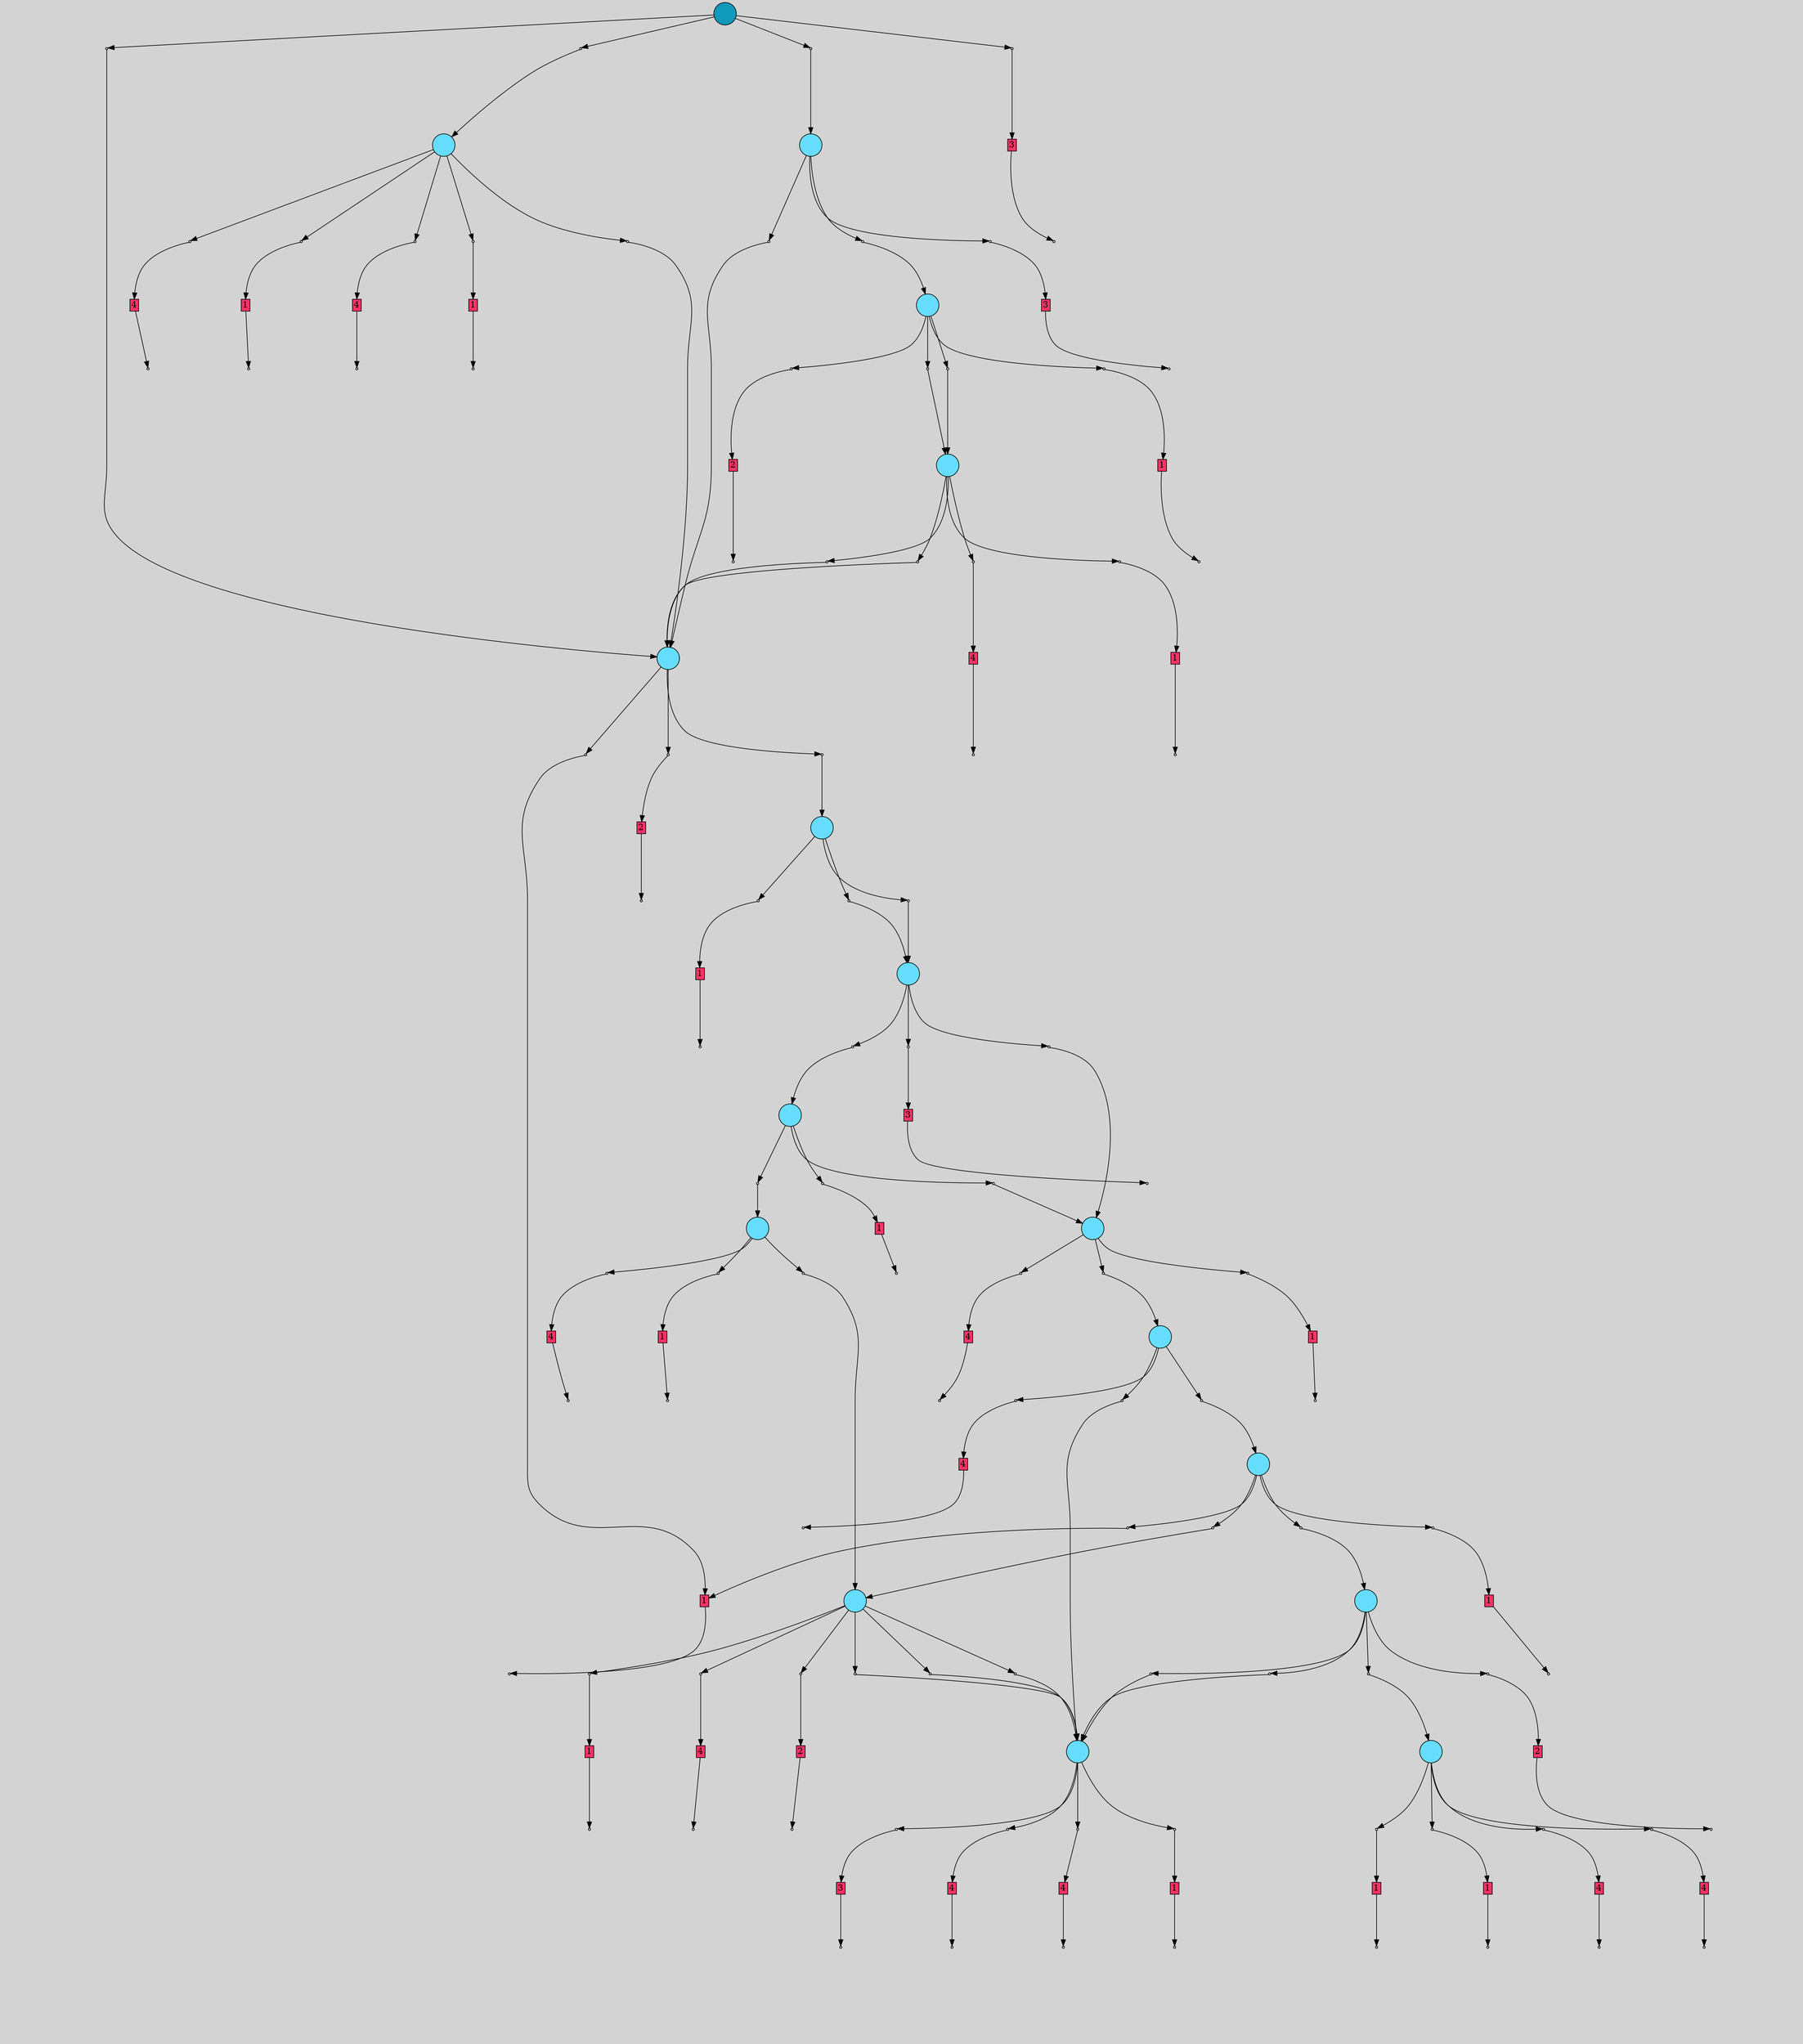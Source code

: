 // File exported with GEGELATI v1.4.0
// On the 2025-07-15 10:23:33
// With the File::TPGGraphDotExporter
digraph{
	graph[pad = "0.212, 0.055" bgcolor = lightgray]
	node[shape=circle style = filled label = ""]
		T768611 [fillcolor="#1199bb"]
		T196965 [fillcolor="#66ddff"]
		T740114 [fillcolor="#66ddff"]
		T766222 [fillcolor="#66ddff"]
		A724658 [fillcolor="#ff3366" shape=box margin=0.03 width=0 height=0 label="3"]
		T125019 [fillcolor="#66ddff"]
		A76381 [fillcolor="#ff3366" shape=box margin=0.03 width=0 height=0 label="1"]
		A197126 [fillcolor="#ff3366" shape=box margin=0.03 width=0 height=0 label="2"]
		A740307 [fillcolor="#ff3366" shape=box margin=0.03 width=0 height=0 label="4"]
		A739821 [fillcolor="#ff3366" shape=box margin=0.03 width=0 height=0 label="1"]
		A739198 [fillcolor="#ff3366" shape=box margin=0.03 width=0 height=0 label="4"]
		A739859 [fillcolor="#ff3366" shape=box margin=0.03 width=0 height=0 label="1"]
		A466249 [fillcolor="#ff3366" shape=box margin=0.03 width=0 height=0 label="3"]
		T754920 [fillcolor="#66ddff"]
		A74082 [fillcolor="#ff3366" shape=box margin=0.03 width=0 height=0 label="1"]
		T45020 [fillcolor="#66ddff"]
		T534635 [fillcolor="#66ddff"]
		A707835 [fillcolor="#ff3366" shape=box margin=0.03 width=0 height=0 label="2"]
		A440709 [fillcolor="#ff3366" shape=box margin=0.03 width=0 height=0 label="1"]
		A102802 [fillcolor="#ff3366" shape=box margin=0.03 width=0 height=0 label="3"]
		T83745 [fillcolor="#66ddff"]
		T88024 [fillcolor="#66ddff"]
		A534365 [fillcolor="#ff3366" shape=box margin=0.03 width=0 height=0 label="1"]
		A534794 [fillcolor="#ff3366" shape=box margin=0.03 width=0 height=0 label="4"]
		T74547 [fillcolor="#66ddff"]
		A82776 [fillcolor="#ff3366" shape=box margin=0.03 width=0 height=0 label="1"]
		A62707 [fillcolor="#ff3366" shape=box margin=0.03 width=0 height=0 label="4"]
		T72141 [fillcolor="#66ddff"]
		A85902 [fillcolor="#ff3366" shape=box margin=0.03 width=0 height=0 label="1"]
		T76618 [fillcolor="#66ddff"]
		T42414 [fillcolor="#66ddff"]
		A83218 [fillcolor="#ff3366" shape=box margin=0.03 width=0 height=0 label="4"]
		T61568 [fillcolor="#66ddff"]
		A72365 [fillcolor="#ff3366" shape=box margin=0.03 width=0 height=0 label="4"]
		A69600 [fillcolor="#ff3366" shape=box margin=0.03 width=0 height=0 label="1"]
		A76822 [fillcolor="#ff3366" shape=box margin=0.03 width=0 height=0 label="1"]
		T69321 [fillcolor="#66ddff"]
		A42144 [fillcolor="#ff3366" shape=box margin=0.03 width=0 height=0 label="3"]
		A42832 [fillcolor="#ff3366" shape=box margin=0.03 width=0 height=0 label="4"]
		A42833 [fillcolor="#ff3366" shape=box margin=0.03 width=0 height=0 label="4"]
		A42834 [fillcolor="#ff3366" shape=box margin=0.03 width=0 height=0 label="1"]
		A57697 [fillcolor="#ff3366" shape=box margin=0.03 width=0 height=0 label="2"]
		A58810 [fillcolor="#ff3366" shape=box margin=0.03 width=0 height=0 label="1"]
		A61787 [fillcolor="#ff3366" shape=box margin=0.03 width=0 height=0 label="4"]
		A69074 [fillcolor="#ff3366" shape=box margin=0.03 width=0 height=0 label="2"]
		T65416 [fillcolor="#66ddff"]
		A64815 [fillcolor="#ff3366" shape=box margin=0.03 width=0 height=0 label="1"]
		A63793 [fillcolor="#ff3366" shape=box margin=0.03 width=0 height=0 label="4"]
		A65683 [fillcolor="#ff3366" shape=box margin=0.03 width=0 height=0 label="4"]
		A65186 [fillcolor="#ff3366" shape=box margin=0.03 width=0 height=0 label="1"]
		P3320509 [fillcolor="#cccccc" shape=point label="0"] //
		I3320509 [shape=box style=invis label="0|0&1|10#1|10&#92;n16|9&0|0#0|1&#92;n9|1&1|5#0|0&#92;n9|8&0|14#0|9&#92;n11|0&0|8#0|9&#92;n"] //-0.752810|-0.466029|-0.439798|-0.913182|0.511762|-0.918035|0.592192|-0.584409|0.614394|0.552135|
		P3320509 -> I3320509[style=invis]
		T768611 -> P3320509 -> T196965
		P3320510 [fillcolor="#cccccc" shape=point label="0"] //
		I3320510 [shape=box style=invis label="8|8&1|16#1|2&#92;n9|1&1|12#1|8&#92;n12|9&0|8#0|1&#92;n8|10&1|13#0|0&#92;n6|12&0|10#0|12&#92;n10|7&0|12#1|16&#92;n6|9&0|9#0|8&#92;n10|3&1|0#1|10&#92;n3|1&0|3#0|7&#92;n3|8&0|14#1|11&#92;n11|0&0|8#0|9&#92;n"] //-0.489054|0.281313|0.545972|0.105853|-0.627599|-0.074264|0.066022|0.608861|-0.850657|0.141857|0.619322|0.201283|-0.894865|0.005181|0.296148|-0.194174|-0.181498|0.111957|0.606249|0.435768|0.614394|0.552135|
		P3320510 -> I3320510[style=invis]
		T768611 -> P3320510 -> T740114
		P3320511 [fillcolor="#cccccc" shape=point label="0"] //
		I3320511 [shape=box style=invis label="8|8&1|13#0|3&#92;n0|0&1|10#1|10&#92;n16|9&0|0#0|9&#92;n11|0&0|8#0|9&#92;n"] //0.066022|0.608861|-0.752810|-0.466029|-0.439798|-0.913182|0.614394|0.552135|
		P3320511 -> I3320511[style=invis]
		T768611 -> P3320511 -> T766222
		P3320512 [fillcolor="#cccccc" shape=point label="0"] //
		I3320512 [shape=box style=invis label="4|9&1|7#1|14&#92;n0|3&0|9#1|11&#92;n3|3&0|3#1|6&#92;n0|6&1|6#1|7&#92;n15|4&0|6#0|14&#92;n16|7&0|4#1|3&#92;n9|2&0|7#0|1&#92;n18|12&0|16#0|6&#92;n3|4&0|12#0|15&#92;n9|2&1|9#1|6&#92;n0|0&0|4#0|2&#92;n16|9&0|0#0|9&#92;n9|3&1|10#1|16&#92;n3|8&0|3#1|11&#92;n11|0&0|8#0|9&#92;n"] //0.765937|0.724567|-0.152604|-0.473713|0.079243|0.869205|0.904425|0.383422|-0.519804|0.414045|0.777173|0.140408|-0.994655|0.755552|-0.964180|-0.280105|0.745153|0.349520|0.101814|0.020150|-0.510962|0.202329|-0.439798|-0.913182|0.605517|0.678984|0.606249|0.435768|0.614394|0.552135|
		P3320512 -> I3320512[style=invis]
		A724658 [fillcolor="#ff3366" shape=box margin=0.03 width=0 height=0 label="3"]
		T768611 -> P3320512 -> A724658
		P3320513 [fillcolor="#cccccc" shape=point label="0"] //
		I3320513 [shape=box style=invis label="6|9&0|16#1|7&#92;n7|8&1|6#0|13&#92;n11|0&0|8#0|9&#92;n"] //-0.253153|-0.522675|0.157671|0.621462|0.663542|0.319027|
		P3320513 -> I3320513[style=invis]
		T196965 -> P3320513 -> T125019
		P3320514 [fillcolor="#cccccc" shape=point label="0"] //
		I3320514 [shape=box style=invis label="12|0&1|16#1|9&#92;n"] //0.922435|0.647814|
		P3320514 -> I3320514[style=invis]
		A76381 [fillcolor="#ff3366" shape=box margin=0.03 width=0 height=0 label="1"]
		T196965 -> P3320514 -> A76381
		P3320515 [fillcolor="#cccccc" shape=point label="0"] //
		I3320515 [shape=box style=invis label="14|7&1|15#0|14&#92;n9|4&0|7#1|12&#92;n13|3&0|4#1|16&#92;n6|9&0|16#0|7&#92;n5|8&1|14#1|15&#92;n11|0&0|8#0|9&#92;n"] //0.120701|0.527361|-0.868803|-0.133848|-0.948497|0.697836|-0.253153|-0.522675|-1.178244|0.760158|0.614394|0.552135|
		P3320515 -> I3320515[style=invis]
		A197126 [fillcolor="#ff3366" shape=box margin=0.03 width=0 height=0 label="2"]
		T196965 -> P3320515 -> A197126
		P3320516 [fillcolor="#cccccc" shape=point label="0"] //
		I3320516 [shape=box style=invis label="0|0&1|10#1|10&#92;n10|3&1|0#1|10&#92;n16|9&0|0#0|9&#92;n3|8&0|3#1|11&#92;n11|0&0|8#0|9&#92;n"] //-0.752810|-0.466029|0.296148|-0.194174|-0.439798|-0.913182|0.606249|0.435768|0.614394|0.552135|
		P3320516 -> I3320516[style=invis]
		A740307 [fillcolor="#ff3366" shape=box margin=0.03 width=0 height=0 label="4"]
		T740114 -> P3320516 -> A740307
		P3320517 [fillcolor="#cccccc" shape=point label="0"] //
		I3320517 [shape=box style=invis label="13|8&1|15#1|10&#92;n0|0&1|10#1|10&#92;n16|9&0|0#0|1&#92;n11|0&0|8#0|9&#92;n"] //0.751508|-0.592597|-0.752810|-0.466029|-0.439798|-0.913182|1.037943|0.552135|
		P3320517 -> I3320517[style=invis]
		T740114 -> P3320517 -> T196965
		P3320518 [fillcolor="#cccccc" shape=point label="0"] //
		I3320518 [shape=box style=invis label="12|0&1|16#1|9&#92;n"] //0.922435|0.647814|
		P3320518 -> I3320518[style=invis]
		A739821 [fillcolor="#ff3366" shape=box margin=0.03 width=0 height=0 label="1"]
		T740114 -> P3320518 -> A739821
		P3320519 [fillcolor="#cccccc" shape=point label="0"] //
		I3320519 [shape=box style=invis label="0|0&1|10#1|10&#92;n9|1&1|5#0|0&#92;n15|9&0|13#0|13&#92;n9|8&0|14#0|9&#92;n11|0&0|8#0|9&#92;n"] //-0.752810|-0.466029|0.511762|-0.918035|-0.114626|0.248343|0.592192|-0.584409|0.614394|0.552135|
		P3320519 -> I3320519[style=invis]
		A739198 [fillcolor="#ff3366" shape=box margin=0.03 width=0 height=0 label="4"]
		T740114 -> P3320519 -> A739198
		P3320520 [fillcolor="#cccccc" shape=point label="0"] //
		I3320520 [shape=box style=invis label="15|0&1|5#0|13&#92;n11|1&1|15#1|16&#92;n16|9&0|0#0|13&#92;n7|8&0|14#1|12&#92;n11|0&0|8#0|9&#92;n"] //0.541545|-0.149626|0.326058|0.711392|-0.439798|-0.913182|0.972688|0.009183|0.614394|0.552135|
		P3320520 -> I3320520[style=invis]
		A739859 [fillcolor="#ff3366" shape=box margin=0.03 width=0 height=0 label="1"]
		T740114 -> P3320520 -> A739859
		P3320521 [fillcolor="#cccccc" shape=point label="0"] //
		I3320521 [shape=box style=invis label="19|1&1|10#0|4&#92;n0|0&1|10#1|10&#92;n16|9&0|0#0|7&#92;n9|8&0|14#0|9&#92;n11|0&0|8#0|9&#92;n"] //-0.979456|-0.808715|-0.752810|-0.466029|-0.439798|-0.913182|0.592192|-0.584409|0.614394|0.552135|
		P3320521 -> I3320521[style=invis]
		T766222 -> P3320521 -> T196965
		P3320522 [fillcolor="#cccccc" shape=point label="0"] //
		I3320522 [shape=box style=invis label="9|3&1|13#0|2&#92;n8|2&0|12#0|10&#92;n13|8&0|2#0|16&#92;n5|11&0|8#0|1&#92;n1|0&0|11#0|15&#92;n"] //-0.533679|-0.198475|0.283491|-0.706193|0.299133|-0.616549|-0.917589|-0.020453|0.232264|0.149490|
		P3320522 -> I3320522[style=invis]
		A466249 [fillcolor="#ff3366" shape=box margin=0.03 width=0 height=0 label="3"]
		T766222 -> P3320522 -> A466249
		P3320523 [fillcolor="#cccccc" shape=point label="0"] //
		I3320523 [shape=box style=invis label="15|8&1|12#0|15&#92;n0|0&1|10#1|10&#92;n16|9&0|0#0|9&#92;n11|0&0|8#0|9&#92;n"] //0.369858|-0.737908|-0.752810|-0.466029|-0.439798|-0.913182|0.614394|0.552135|
		P3320523 -> I3320523[style=invis]
		T766222 -> P3320523 -> T754920
		P3320524 [fillcolor="#cccccc" shape=point label="1"] //
		I3320524 [shape=box style=invis label="10|2&0|14#0|14&#92;n14|8&0|15#1|16&#92;n16|1&0|11#1|8&#92;n15|3&1|11#1|11&#92;n2|2&1|6#0|3&#92;n7|5&0|10#1|0&#92;n14|3&0|8#1|5&#92;n19|4&1|11#0|15&#92;n"] //-0.016196|-0.266397|0.093308|-0.143327|0.185116|0.575654|0.223716|0.984390|0.540184|-0.111752|0.005472|0.709629|-0.641677|-0.475925|0.600466|-0.781739|
		P3320524 -> I3320524[style=invis]
		A724658 -> P3320524
		P3320525 [fillcolor="#cccccc" shape=point label="0"] //
		I3320525 [shape=box style=invis label="13|3&0|4#1|5&#92;n19|8&1|14#1|15&#92;n6|9&0|16#1|7&#92;n11|0&0|8#0|9&#92;n"] //-0.678084|0.697836|0.581774|0.760158|-0.253153|-0.522675|0.614394|0.552135|
		P3320525 -> I3320525[style=invis]
		A74082 [fillcolor="#ff3366" shape=box margin=0.03 width=0 height=0 label="1"]
		T125019 -> P3320525 -> A74082
		P3320526 [fillcolor="#cccccc" shape=point label="0"] //
		I3320526 [shape=box style=invis label="16|1&1|0#0|14&#92;n0|1&0|14#1|15&#92;n13|3&0|4#1|5&#92;n7|6&1|15#1|9&#92;n9|9&1|12#1|15&#92;n17|6&0|6#1|3&#92;n14|0&0|9#0|6&#92;n6|9&0|16#1|7&#92;n12|8&0|1#0|0&#92;n11|0&0|8#0|9&#92;n"] //-0.412606|-0.339533|-0.150619|0.013631|-0.678084|0.697836|0.359550|-0.635803|0.918152|-0.230424|0.108781|-0.289344|-0.111587|0.736188|-0.253153|-0.522675|-0.801826|-0.142419|0.614394|0.552135|
		P3320526 -> I3320526[style=invis]
		T125019 -> P3320526 -> T45020
		P3320527 [fillcolor="#cccccc" shape=point label="0"] //
		I3320527 [shape=box style=invis label="13|3&0|4#1|5&#92;n6|9&0|16#1|7&#92;n18|3&1|9#1|7&#92;n6|6&0|16#0|1&#92;n14|0&0|9#0|6&#92;n"] //-0.678084|0.697836|-0.253153|-0.522675|-0.587089|0.033215|-0.791392|-0.634158|-0.111587|0.736188|
		P3320527 -> I3320527[style=invis]
		T125019 -> P3320527 -> T45020
		P3320528 [fillcolor="#cccccc" shape=point label="1"] //
		I3320528 [shape=box style=invis label="10|1&0|2#0|1&#92;n0|2&1|3#0|13&#92;n16|7&1|4#1|4&#92;n5|4&0|14#0|5&#92;n15|4&0|4#1|10&#92;n10|5&1|1#1|4&#92;n7|1&0|7#0|6&#92;n3|3&0|4#1|9&#92;n6|0&1|2#1|13&#92;n"] //0.064500|-0.663186|0.097319|-0.320551|-0.610749|-0.851759|-0.910557|-0.796553|0.024424|0.730993|-0.580315|-0.171085|-0.370639|-0.825655|-0.230269|-0.774464|0.655132|-0.486375|
		P3320528 -> I3320528[style=invis]
		A76381 -> P3320528
		P3320529 [fillcolor="#cccccc" shape=point label="1"] //
		I3320529 [shape=box style=invis label="16|2&1|14#1|14&#92;n9|1&1|7#0|0&#92;n13|3&1|14#1|9&#92;n0|1&1|16#0|14&#92;n5|0&0|5#0|11&#92;n7|4&1|2#1|13&#92;n"] //0.233079|0.407340|-0.114508|0.142867|-0.360308|0.889069|0.820806|0.772300|-0.459134|-0.412867|0.488632|0.919747|
		P3320529 -> I3320529[style=invis]
		A197126 -> P3320529
		P3320530 [fillcolor="#cccccc" shape=point label="1"] //
		I3320530 [shape=box style=invis label="9|2&1|16#1|1&#92;n18|3&1|1#1|0&#92;n13|5&1|8#0|6&#92;n7|4&1|1#1|8&#92;n"] //0.281092|0.761174|-0.903006|-0.970692|-0.379215|-0.980690|-0.830951|0.872732|
		P3320530 -> I3320530[style=invis]
		A740307 -> P3320530
		P3320531 [fillcolor="#cccccc" shape=point label="1"] //
		I3320531 [shape=box style=invis label="0|2&1|3#0|13&#92;n1|1&0|2#0|1&#92;n0|4&0|14#0|5&#92;n8|1&0|15#0|4&#92;n8|10&0|1#1|6&#92;n13|2&1|9#1|3&#92;n19|3&0|10#1|10&#92;n9|2&0|2#1|4&#92;n9|11&0|5#0|12&#92;n6|0&1|2#1|13&#92;n2|1&0|16#0|11&#92;n"] //0.097319|-0.320551|0.064500|-0.663186|-0.910557|-0.796553|-0.462576|-0.275791|0.512365|0.713407|-0.445729|-0.819766|0.418638|0.698343|-0.762124|0.311296|0.025933|0.067860|0.655132|-0.486375|0.220216|-0.568076|
		P3320531 -> I3320531[style=invis]
		A739821 -> P3320531
		P3320532 [fillcolor="#cccccc" shape=point label="1"] //
		I3320532 [shape=box style=invis label="16|1&1|0#1|4&#92;n7|4&1|5#0|6&#92;n4|3&0|14#0|4&#92;n2|1&0|4#0|3&#92;n18|4&0|5#0|1&#92;n18|0&1|15#1|0&#92;n0|8&0|1#1|3&#92;n6|5&1|8#0|12&#92;n7|2&1|7#1|16&#92;n4|10&0|8#1|14&#92;n6|1&0|2#1|15&#92;n18|2&1|2#0|16&#92;n2|3&1|15#0|10&#92;n"] //-0.223550|-0.865003|-0.092074|0.322478|-0.752027|0.323157|-0.267979|-0.442475|-0.015373|-0.331173|0.051658|0.687575|0.183173|0.727274|-0.093772|-0.137095|0.053671|0.833498|-0.574680|0.071917|0.807777|-0.052513|0.363596|-0.056561|0.760686|-0.450017|
		P3320532 -> I3320532[style=invis]
		A739198 -> P3320532
		P3320533 [fillcolor="#cccccc" shape=point label="1"] //
		I3320533 [shape=box style=invis label="10|1&0|2#0|1&#92;n0|2&1|3#0|13&#92;n5|4&0|14#0|5&#92;n0|1&0|15#0|4&#92;n10|5&1|1#1|4&#92;n18|4&0|1#0|13&#92;n3|3&0|4#1|1&#92;n6|0&1|2#1|13&#92;n"] //0.064500|-0.663186|0.097319|-0.320551|-0.910557|-0.796553|-0.462576|-0.275791|-0.580315|-0.171085|0.591813|0.462470|-0.230269|-0.774464|0.655132|-0.486375|
		P3320533 -> I3320533[style=invis]
		A739859 -> P3320533
		P3320534 [fillcolor="#cccccc" shape=point label="1"] //
		I3320534 [shape=box style=invis label="13|7&0|11#0|13&#92;n19|4&1|2#1|5&#92;n4|5&1|5#1|9&#92;n3|0&0|7#1|3&#92;n"] //0.070364|-0.968020|-0.768904|-0.324235|-0.054896|0.500901|-0.799980|-0.562930|
		P3320534 -> I3320534[style=invis]
		A466249 -> P3320534
		P3320535 [fillcolor="#cccccc" shape=point label="0"] //
		I3320535 [shape=box style=invis label="0|0&1|10#1|10&#92;n10|3&1|0#1|10&#92;n16|9&0|0#0|9&#92;n3|8&0|3#1|11&#92;n11|0&0|8#0|9&#92;n"] //-0.752810|-0.466029|0.296148|-0.194174|-0.439798|-0.913182|0.606249|0.435768|0.614394|0.552135|
		P3320535 -> I3320535[style=invis]
		T754920 -> P3320535 -> T534635
		P3320536 [fillcolor="#cccccc" shape=point label="0"] //
		I3320536 [shape=box style=invis label="0|0&1|10#1|10&#92;n9|1&1|5#0|0&#92;n15|9&0|13#0|13&#92;n9|8&0|14#0|9&#92;n11|0&0|8#0|9&#92;n"] //-0.752810|-0.466029|0.511762|-0.918035|-0.114626|0.248343|0.592192|-0.584409|0.614394|0.552135|
		P3320536 -> I3320536[style=invis]
		A707835 [fillcolor="#ff3366" shape=box margin=0.03 width=0 height=0 label="2"]
		T754920 -> P3320536 -> A707835
		P3320537 [fillcolor="#cccccc" shape=point label="0"] //
		I3320537 [shape=box style=invis label="0|0&1|10#1|10&#92;n16|9&0|0#0|9&#92;n9|3&1|10#1|16&#92;n3|8&0|3#1|11&#92;n11|0&0|8#0|9&#92;n"] //-0.752810|-0.466029|-0.439798|-0.913182|0.605517|0.678984|0.606249|0.435768|0.614394|0.552135|
		P3320537 -> I3320537[style=invis]
		T754920 -> P3320537 -> T534635
		P3320538 [fillcolor="#cccccc" shape=point label="0"] //
		I3320538 [shape=box style=invis label="5|5&1|0#0|1&#92;n10|4&1|14#0|5&#92;n16|7&0|4#1|3&#92;n9|10&0|7#1|2&#92;n15|4&0|10#1|12&#92;n8|8&1|16#1|2&#92;n11|4&0|8#0|4&#92;n12|6&0|4#1|5&#92;n1|9&0|6#1|9&#92;n5|9&0|9#0|0&#92;n9|0&0|9#1|3&#92;n16|9&0|0#0|9&#92;n9|3&1|10#1|16&#92;n3|8&0|3#1|11&#92;n11|0&0|8#0|9&#92;n"] //-0.614550|-0.676016|-0.463717|-0.414146|0.777173|0.140408|0.360893|0.114948|-0.269382|0.585244|-0.489054|0.281313|0.874949|-0.218269|0.676923|-0.061097|-0.636267|0.289060|0.631622|-0.986409|0.801758|-0.568330|-0.439798|-0.913182|0.605517|0.678984|0.606249|0.435768|0.614394|0.552135|
		P3320538 -> I3320538[style=invis]
		A440709 [fillcolor="#ff3366" shape=box margin=0.03 width=0 height=0 label="1"]
		T754920 -> P3320538 -> A440709
		P3320539 [fillcolor="#cccccc" shape=point label="1"] //
		I3320539 [shape=box style=invis label="1|5&0|16#1|1&#92;n3|6&1|4#1|11&#92;n10|1&0|6#0|8&#92;n16|7&1|4#1|4&#92;n5|4&0|14#0|5&#92;n7|1&0|7#0|6&#92;n6|0&1|2#1|13&#92;n3|3&0|4#1|8&#92;n3|4&1|13#0|0&#92;n"] //-0.948205|-0.356304|-0.405297|0.335364|0.064500|-0.663186|-0.610749|-0.851759|-0.910557|-0.796553|-0.370639|-0.825655|0.655132|-0.486375|-0.230269|-0.774464|-0.301047|-0.190983|
		P3320539 -> I3320539[style=invis]
		A74082 -> P3320539
		P3320540 [fillcolor="#cccccc" shape=point label="0"] //
		I3320540 [shape=box style=invis label="6|5&1|8#1|14&#92;n5|0&0|5#0|10&#92;n"] //-0.568608|-0.711073|0.815114|0.169187|
		P3320540 -> I3320540[style=invis]
		A102802 [fillcolor="#ff3366" shape=box margin=0.03 width=0 height=0 label="3"]
		T45020 -> P3320540 -> A102802
		P3320541 [fillcolor="#cccccc" shape=point label="0"] //
		I3320541 [shape=box style=invis label="10|9&1|10#1|9&#92;n0|2&0|9#1|5&#92;n17|5&0|2#1|3&#92;n5|0&0|5#0|10&#92;n"] //0.659320|0.719236|0.441073|-0.473555|-0.002233|-0.816930|0.815114|0.169187|
		P3320541 -> I3320541[style=invis]
		T45020 -> P3320541 -> T83745
		P3320542 [fillcolor="#cccccc" shape=point label="0"] //
		I3320542 [shape=box style=invis label="17|5&1|10#1|5&#92;n2|9&0|5#1|15&#92;n6|11&1|8#0|9&#92;n11|0&0|11#0|9&#92;n"] //-0.488301|0.239522|-0.880123|0.055490|-0.652546|-0.128101|0.614394|0.552135|
		P3320542 -> I3320542[style=invis]
		T45020 -> P3320542 -> T88024
		P3320543 [fillcolor="#cccccc" shape=point label="0"] //
		I3320543 [shape=box style=invis label="9|0&1|10#1|10&#92;n16|9&0|0#0|1&#92;n15|8&1|1#1|6&#92;n11|0&0|8#0|9&#92;n"] //-0.752810|-0.466029|-0.439798|-0.913182|-1.669536|-0.102536|0.614394|0.552135|
		P3320543 -> I3320543[style=invis]
		A534365 [fillcolor="#ff3366" shape=box margin=0.03 width=0 height=0 label="1"]
		T534635 -> P3320543 -> A534365
		P3320544 [fillcolor="#cccccc" shape=point label="0"] //
		I3320544 [shape=box style=invis label="0|0&1|10#1|10&#92;n16|9&0|0#0|1&#92;n3|8&1|12#1|11&#92;n11|0&0|8#0|9&#92;n"] //-0.752810|-0.466029|-0.439798|-0.913182|0.926161|-0.274288|0.614394|0.552135|
		P3320544 -> I3320544[style=invis]
		T534635 -> P3320544 -> T196965
		P3320545 [fillcolor="#cccccc" shape=point label="0"] //
		I3320545 [shape=box style=invis label="9|8&1|16#1|15&#92;n0|0&1|10#1|10&#92;n16|9&0|0#0|1&#92;n11|0&0|8#0|9&#92;n"] //-0.540784|-0.972532|-0.752810|-0.466029|-0.439798|-0.913182|0.614394|0.552135|
		P3320545 -> I3320545[style=invis]
		T534635 -> P3320545 -> T196965
		P3320546 [fillcolor="#cccccc" shape=point label="0"] //
		I3320546 [shape=box style=invis label="8|2&1|11#0|12&#92;n10|7&0|2#1|1&#92;n0|0&1|10#1|10&#92;n16|9&0|0#0|1&#92;n12|9&0|9#0|7&#92;n15|8&1|1#1|6&#92;n11|0&0|8#0|9&#92;n"] //0.893058|-0.639257|0.292587|0.090429|-0.752810|-0.466029|-0.439798|-0.913182|-0.878990|0.232632|-0.836695|-0.102536|0.614394|0.552135|
		P3320546 -> I3320546[style=invis]
		A534794 [fillcolor="#ff3366" shape=box margin=0.03 width=0 height=0 label="4"]
		T534635 -> P3320546 -> A534794
		P3320547 [fillcolor="#cccccc" shape=point label="1"] //
		I3320547 [shape=box style=invis label="17|1&1|16#1|1&#92;n19|0&0|10#0|14&#92;n14|5&1|11#1|15&#92;n8|3&1|6#1|16&#92;n9|4&0|13#1|7&#92;n"] //-0.543592|-0.332381|-0.034883|0.627892|0.948057|-0.473418|-0.559330|0.912597|0.621573|0.600066|
		P3320547 -> I3320547[style=invis]
		A707835 -> P3320547
		P3320548 [fillcolor="#cccccc" shape=point label="1"] //
		I3320548 [shape=box style=invis label="19|12&1|14#1|13&#92;n2|2&0|12#1|16&#92;n1|9&1|1#0|4&#92;n8|0&0|15#1|6&#92;n17|8&0|9#0|15&#92;n18|1&0|13#1|13&#92;n18|7&0|14#0|0&#92;n12|4&1|6#0|7&#92;n7|1&0|7#0|6&#92;n18|12&1|3#1|12&#92;n17|2&1|4#1|10&#92;n1|11&0|14#0|12&#92;n17|3&0|2#0|14&#92;n5|5&0|11#0|11&#92;n10|0&0|16#0|8&#92;n"] //-0.591481|-0.575466|-0.262218|0.226046|-0.288762|0.118890|-0.411123|-0.786804|-0.897083|-0.385638|-0.035859|0.809804|-0.573613|0.828659|-0.188793|-0.931379|-0.370639|-0.825655|0.933477|0.797944|0.342667|-0.359327|0.319980|-0.459570|-0.708749|-0.436393|0.575536|0.124014|0.781913|0.447519|
		P3320548 -> I3320548[style=invis]
		A440709 -> P3320548
		P3320549 [fillcolor="#cccccc" shape=point label="1"] //
		I3320549 [shape=box style=invis label="10|3&1|1#1|3&#92;n19|4&1|2#1|5&#92;n3|0&0|7#1|3&#92;n18|5&0|12#1|14&#92;n"] //0.944838|-0.536045|-0.768904|-0.324235|-0.799980|-0.562930|0.956527|-0.605716|
		P3320549 -> I3320549[style=invis]
		A102802 -> P3320549
		P3320550 [fillcolor="#cccccc" shape=point label="0"] //
		I3320550 [shape=box style=invis label="8|9&0|8#0|2&#92;n7|0&0|9#1|2&#92;n"] //-0.720986|0.131686|0.852745|0.092727|
		P3320550 -> I3320550[style=invis]
		T83745 -> P3320550 -> T74547
		P3320551 [fillcolor="#cccccc" shape=point label="0"] //
		I3320551 [shape=box style=invis label="6|9&1|6#0|4&#92;n7|0&0|9#1|8&#92;n"] //0.810853|0.687403|0.852745|0.092727|
		P3320551 -> I3320551[style=invis]
		A82776 [fillcolor="#ff3366" shape=box margin=0.03 width=0 height=0 label="1"]
		T83745 -> P3320551 -> A82776
		P3320552 [fillcolor="#cccccc" shape=point label="0"] //
		I3320552 [shape=box style=invis label="8|5&1|4#0|13&#92;n0|0&0|5#1|0&#92;n"] //0.510357|0.038164|-0.073247|-0.925410|
		P3320552 -> I3320552[style=invis]
		A62707 [fillcolor="#ff3366" shape=box margin=0.03 width=0 height=0 label="4"]
		T83745 -> P3320552 -> A62707
		P3320553 [fillcolor="#cccccc" shape=point label="0"] //
		I3320553 [shape=box style=invis label="18|3&1|0#0|7&#92;n19|5&0|16#1|12&#92;n5|0&0|5#0|10&#92;n"] //-1.778970|0.372605|-0.353262|0.428075|0.815114|0.169187|
		P3320553 -> I3320553[style=invis]
		T88024 -> P3320553 -> T72141
		P3320554 [fillcolor="#cccccc" shape=point label="0"] //
		I3320554 [shape=box style=invis label="12|0&1|16#1|9&#92;n"] //0.922435|0.647814|
		P3320554 -> I3320554[style=invis]
		A85902 [fillcolor="#ff3366" shape=box margin=0.03 width=0 height=0 label="1"]
		T88024 -> P3320554 -> A85902
		P3320555 [fillcolor="#cccccc" shape=point label="0"] //
		I3320555 [shape=box style=invis label="16|5&1|3#0|13&#92;n5|0&0|5#0|10&#92;n"] //-0.886417|0.763820|0.815114|0.169187|
		P3320555 -> I3320555[style=invis]
		T88024 -> P3320555 -> T83745
		P3320556 [fillcolor="#cccccc" shape=point label="1"] //
		I3320556 [shape=box style=invis label="19|1&1|3#1|2&#92;n2|6&0|3#0|1&#92;n6|4&0|6#0|3&#92;n10|9&1|1#0|4&#92;n3|4&1|6#0|11&#92;n4|0&0|9#1|2&#92;n6|2&1|2#1|13&#92;n5|1&1|9#0|8&#92;n18|5&0|15#0|15&#92;n17|3&1|12#0|5&#92;n"] //-0.046184|-0.533821|0.950425|0.780178|0.128636|0.741905|-0.580315|-0.171085|-0.386846|-0.547937|0.970468|-0.645588|0.655132|-0.486375|-0.298807|0.882917|-0.620975|0.071121|-0.197758|0.704543|
		P3320556 -> I3320556[style=invis]
		A534365 -> P3320556
		P3320557 [fillcolor="#cccccc" shape=point label="1"] //
		I3320557 [shape=box style=invis label="5|9&1|12#0|13&#92;n13|2&0|11#1|3&#92;n14|4&0|8#1|15&#92;n13|1&0|16#0|9&#92;n4|0&1|14#0|4&#92;n6|2&0|2#1|15&#92;n8|4&0|16#0|7&#92;n"] //0.209388|0.079298|-0.437381|-0.074685|-0.697371|-0.135685|-0.556626|0.822696|-0.752027|0.323157|0.807777|-0.052513|0.573296|-0.131338|
		P3320557 -> I3320557[style=invis]
		A534794 -> P3320557
		P3320558 [fillcolor="#cccccc" shape=point label="0"] //
		I3320558 [shape=box style=invis label="8|9&0|8#0|2&#92;n7|0&0|9#1|2&#92;n"] //-0.720986|0.131686|0.852745|0.092727|
		P3320558 -> I3320558[style=invis]
		T74547 -> P3320558 -> T76618
		P3320559 [fillcolor="#cccccc" shape=point label="0"] //
		I3320559 [shape=box style=invis label="3|0&1|9#1|2&#92;n"] //0.852745|0.092727|
		P3320559 -> I3320559[style=invis]
		T74547 -> P3320559 -> T42414
		P3320560 [fillcolor="#cccccc" shape=point label="0"] //
		I3320560 [shape=box style=invis label="7|0&1|16#0|2&#92;n13|0&1|6#0|0&#92;n"] //0.236094|-0.120262|-0.920773|-0.649654|
		P3320560 -> I3320560[style=invis]
		A83218 [fillcolor="#ff3366" shape=box margin=0.03 width=0 height=0 label="4"]
		T74547 -> P3320560 -> A83218
		P3320561 [fillcolor="#cccccc" shape=point label="1"] //
		I3320561 [shape=box style=invis label="0|2&1|3#0|13&#92;n13|1&1|9#1|3&#92;n5|4&0|14#0|5&#92;n10|5&1|1#1|4&#92;n16|7&1|4#1|4&#92;n7|1&0|7#0|6&#92;n3|3&0|4#1|9&#92;n6|0&1|2#1|13&#92;n"] //0.097319|-0.320551|-0.445729|-0.819766|-0.910557|-0.796553|-0.580315|-0.171085|-0.610749|-0.851759|-0.370639|-0.825655|-0.230269|-0.774464|0.655132|-0.486375|
		P3320561 -> I3320561[style=invis]
		A82776 -> P3320561
		P3320562 [fillcolor="#cccccc" shape=point label="1"] //
		I3320562 [shape=box style=invis label="7|5&1|11#0|9&#92;n"] //-0.433866|-0.286265|
		P3320562 -> I3320562[style=invis]
		A62707 -> P3320562
		P3320563 [fillcolor="#cccccc" shape=point label="0"] //
		I3320563 [shape=box style=invis label="9|9&0|8#0|6&#92;n7|0&0|9#1|2&#92;n"] //0.384934|-0.208736|0.852745|0.092727|
		P3320563 -> I3320563[style=invis]
		T72141 -> P3320563 -> T61568
		P3320564 [fillcolor="#cccccc" shape=point label="0"] //
		I3320564 [shape=box style=invis label="10|0&0|8#0|0&#92;n13|4&1|7#0|13&#92;n18|9&0|4#0|13&#92;n7|0&0|9#1|2&#92;n"] //0.614394|0.552135|-0.679874|-0.400026|0.510357|0.038164|0.852745|0.092727|
		P3320564 -> I3320564[style=invis]
		A72365 [fillcolor="#ff3366" shape=box margin=0.03 width=0 height=0 label="4"]
		T72141 -> P3320564 -> A72365
		P3320565 [fillcolor="#cccccc" shape=point label="0"] //
		I3320565 [shape=box style=invis label="12|0&1|16#1|9&#92;n"] //0.922435|0.647814|
		P3320565 -> I3320565[style=invis]
		A69600 [fillcolor="#ff3366" shape=box margin=0.03 width=0 height=0 label="1"]
		T72141 -> P3320565 -> A69600
		P3320566 [fillcolor="#cccccc" shape=point label="1"] //
		I3320566 [shape=box style=invis label="10|1&0|2#0|1&#92;n16|7&1|4#1|4&#92;n5|4&0|14#0|5&#92;n10|5&1|1#1|14&#92;n6|0&1|2#1|13&#92;n7|1&0|7#0|6&#92;n3|3&0|4#1|9&#92;n3|4&1|13#0|0&#92;n"] //0.064500|-0.663186|-0.610749|-0.851759|-0.910557|-0.796553|-0.580315|-0.171085|0.655132|-0.486375|-0.370639|-0.825655|-0.230269|-0.774464|-0.301047|-0.190983|
		P3320566 -> I3320566[style=invis]
		A85902 -> P3320566
		P3320567 [fillcolor="#cccccc" shape=point label="0"] //
		I3320567 [shape=box style=invis label="8|9&0|8#0|2&#92;n7|0&0|9#1|2&#92;n"] //-0.720986|0.131686|0.852745|0.092727|
		P3320567 -> I3320567[style=invis]
		T76618 -> P3320567 -> T61568
		P3320568 [fillcolor="#cccccc" shape=point label="0"] //
		I3320568 [shape=box style=invis label="7|0&1|16#0|2&#92;n"] //0.236094|-0.120262|
		P3320568 -> I3320568[style=invis]
		A76822 [fillcolor="#ff3366" shape=box margin=0.03 width=0 height=0 label="1"]
		T76618 -> P3320568 -> A76822
		P3320569 [fillcolor="#cccccc" shape=point label="0"] //
		I3320569 [shape=box style=invis label="19|2&1|10#0|12&#92;n17|8&0|15#0|10&#92;n8|9&0|8#0|2&#92;n7|0&0|9#1|2&#92;n"] //-0.778575|-0.288351|0.965371|-0.256440|-0.720986|0.131686|0.852745|0.092727|
		P3320569 -> I3320569[style=invis]
		T76618 -> P3320569 -> T69321
		P3320570 [fillcolor="#cccccc" shape=point label="0"] //
		I3320570 [shape=box style=invis label="12|0&1|16#1|9&#92;n"] //0.922435|0.647814|
		P3320570 -> I3320570[style=invis]
		A76381 [fillcolor="#ff3366" shape=box margin=0.03 width=0 height=0 label="1"]
		T76618 -> P3320570 -> A76381
		P3320571 [fillcolor="#cccccc" shape=point label="0"] //
		I3320571 [shape=box style=invis label="9|3&1|13#0|2&#92;n8|2&0|12#0|10&#92;n13|8&0|2#0|16&#92;n5|11&0|8#0|1&#92;n1|0&0|11#0|15&#92;n"] //-0.533679|-0.198475|0.283491|-0.706193|0.299133|-0.616549|-0.917589|-0.020453|0.232264|0.149490|
		P3320571 -> I3320571[style=invis]
		A42144 [fillcolor="#ff3366" shape=box margin=0.03 width=0 height=0 label="3"]
		T42414 -> P3320571 -> A42144
		P3320572 [fillcolor="#cccccc" shape=point label="0"] //
		I3320572 [shape=box style=invis label="17|0&1|15#1|4&#92;n"] //-0.034617|-0.563792|
		P3320572 -> I3320572[style=invis]
		A42832 [fillcolor="#ff3366" shape=box margin=0.03 width=0 height=0 label="4"]
		T42414 -> P3320572 -> A42832
		P3320573 [fillcolor="#cccccc" shape=point label="0"] //
		I3320573 [shape=box style=invis label="17|0&1|15#1|4&#92;n"] //-0.034617|-0.563792|
		P3320573 -> I3320573[style=invis]
		A42833 [fillcolor="#ff3366" shape=box margin=0.03 width=0 height=0 label="4"]
		T42414 -> P3320573 -> A42833
		P3320574 [fillcolor="#cccccc" shape=point label="0"] //
		I3320574 [shape=box style=invis label="12|0&1|16#1|9&#92;n"] //0.922435|0.647814|
		P3320574 -> I3320574[style=invis]
		A42834 [fillcolor="#ff3366" shape=box margin=0.03 width=0 height=0 label="1"]
		T42414 -> P3320574 -> A42834
		P3320575 [fillcolor="#cccccc" shape=point label="1"] //
		I3320575 [shape=box style=invis label="16|2&0|13#1|12&#92;n10|7&1|11#1|9&#92;n6|1&0|2#0|13&#92;n8|5&1|10#1|6&#92;n19|4&1|12#1|0&#92;n7|10&0|7#1|3&#92;n12|2&1|5#0|12&#92;n5|3&1|13#1|13&#92;n13|0&0|4#1|2&#92;n4|3&0|10#0|3&#92;n"] //0.038862|-0.463698|1.040381|0.797533|0.157267|0.522796|-0.025514|-0.761654|-0.143727|0.390176|-0.173403|-0.740125|0.025133|0.011362|0.912415|-0.152718|0.696948|0.890035|0.633189|-0.127585|
		P3320575 -> I3320575[style=invis]
		A83218 -> P3320575
		P3320576 [fillcolor="#cccccc" shape=point label="0"] //
		I3320576 [shape=box style=invis label="8|9&0|8#1|2&#92;n7|0&0|9#1|2&#92;n"] //-0.720986|0.131686|0.852745|0.092727|
		P3320576 -> I3320576[style=invis]
		A57697 [fillcolor="#ff3366" shape=box margin=0.03 width=0 height=0 label="2"]
		T61568 -> P3320576 -> A57697
		P3320577 [fillcolor="#cccccc" shape=point label="0"] //
		I3320577 [shape=box style=invis label="8|9&0|8#0|2&#92;n7|0&0|9#1|2&#92;n"] //-0.720986|0.131686|0.852745|0.092727|
		P3320577 -> I3320577[style=invis]
		T61568 -> P3320577 -> T42414
		P3320578 [fillcolor="#cccccc" shape=point label="0"] //
		I3320578 [shape=box style=invis label="19|0&1|4#0|12&#92;n8|9&0|0#1|10&#92;n7|0&0|9#1|2&#92;n"] //-1.162663|-0.288351|0.306867|0.032091|0.852745|0.092727|
		P3320578 -> I3320578[style=invis]
		T61568 -> P3320578 -> T42414
		P3320579 [fillcolor="#cccccc" shape=point label="0"] //
		I3320579 [shape=box style=invis label="12|0&1|16#1|9&#92;n"] //0.922435|0.647814|
		P3320579 -> I3320579[style=invis]
		A58810 [fillcolor="#ff3366" shape=box margin=0.03 width=0 height=0 label="1"]
		T61568 -> P3320579 -> A58810
		P3320580 [fillcolor="#cccccc" shape=point label="0"] //
		I3320580 [shape=box style=invis label="8|9&0|8#0|2&#92;n7|0&0|9#1|2&#92;n"] //-0.720986|0.131686|0.852745|0.092727|
		P3320580 -> I3320580[style=invis]
		T61568 -> P3320580 -> T42414
		P3320581 [fillcolor="#cccccc" shape=point label="0"] //
		I3320581 [shape=box style=invis label="6|3&1|13#1|2&#92;n16|0&0|16#1|2&#92;n"] //-0.316544|-0.099376|-0.547506|0.089818|
		P3320581 -> I3320581[style=invis]
		A61787 [fillcolor="#ff3366" shape=box margin=0.03 width=0 height=0 label="4"]
		T61568 -> P3320581 -> A61787
		P3320582 [fillcolor="#cccccc" shape=point label="1"] //
		I3320582 [shape=box style=invis label="15|5&0|11#0|3&#92;n16|1&1|6#1|5&#92;n14|4&0|1#0|9&#92;n7|3&1|4#0|2&#92;n"] //-0.081965|-0.100190|0.244481|-0.823475|-0.417879|-0.745487|0.353864|-0.133798|
		P3320582 -> I3320582[style=invis]
		A72365 -> P3320582
		P3320583 [fillcolor="#cccccc" shape=point label="1"] //
		I3320583 [shape=box style=invis label="10|1&0|2#0|1&#92;n0|2&1|3#0|13&#92;n16|7&1|4#1|4&#92;n5|4&0|14#0|5&#92;n10|5&1|1#1|4&#92;n7|1&0|7#0|6&#92;n3|3&0|4#1|9&#92;n6|0&1|2#1|13&#92;n"] //0.064500|-0.663186|0.097319|-0.320551|-0.610749|-0.851759|-0.910557|-0.796553|-0.580315|-0.171085|-0.370639|-0.825655|-0.230269|-0.774464|0.655132|-0.486375|
		P3320583 -> I3320583[style=invis]
		A69600 -> P3320583
		P3320584 [fillcolor="#cccccc" shape=point label="1"] //
		I3320584 [shape=box style=invis label="15|0&1|3#1|9&#92;n0|2&1|3#0|13&#92;n6|0&0|12#0|4&#92;n5|8&0|13#0|1&#92;n2|1&0|16#0|11&#92;n1|5&0|8#1|7&#92;n10|4&0|0#0|10&#92;n19|3&0|10#1|10&#92;n6|0&1|1#1|13&#92;n3|3&0|16#1|15&#92;n19|2&0|15#0|8&#92;n"] //0.820778|-0.154571|0.097319|-0.320551|0.070975|-0.059368|-0.068805|-0.819536|0.220216|-0.568076|0.977338|0.053228|-0.954077|-0.730648|0.418638|0.698343|0.655132|-0.486375|-0.230269|-0.774464|0.290043|0.228311|
		P3320584 -> I3320584[style=invis]
		A76822 -> P3320584
		P3320585 [fillcolor="#cccccc" shape=point label="0"] //
		I3320585 [shape=box style=invis label="8|9&0|8#0|2&#92;n7|0&0|9#1|2&#92;n"] //-0.720986|0.131686|0.852745|0.092727|
		P3320585 -> I3320585[style=invis]
		A69074 [fillcolor="#ff3366" shape=box margin=0.03 width=0 height=0 label="2"]
		T69321 -> P3320585 -> A69074
		P3320586 [fillcolor="#cccccc" shape=point label="0"] //
		I3320586 [shape=box style=invis label="8|9&0|8#0|2&#92;n7|0&0|9#1|2&#92;n"] //-0.720986|0.131686|0.852745|0.092727|
		P3320586 -> I3320586[style=invis]
		T69321 -> P3320586 -> T42414
		P3320587 [fillcolor="#cccccc" shape=point label="0"] //
		I3320587 [shape=box style=invis label="8|9&0|8#0|2&#92;n7|0&0|9#1|2&#92;n"] //-0.720986|0.131686|0.852745|0.092727|
		P3320587 -> I3320587[style=invis]
		T69321 -> P3320587 -> T42414
		P3320588 [fillcolor="#cccccc" shape=point label="0"] //
		I3320588 [shape=box style=invis label="8|9&0|8#0|2&#92;n7|0&0|9#1|2&#92;n"] //-0.720986|0.131686|0.852745|0.092727|
		P3320588 -> I3320588[style=invis]
		T69321 -> P3320588 -> T65416
		P3320589 [fillcolor="#cccccc" shape=point label="1"] //
		I3320589 [shape=box style=invis label="13|7&0|11#0|13&#92;n19|4&1|2#1|5&#92;n3|0&0|7#1|3&#92;n4|5&1|5#1|9&#92;n"] //0.070364|-0.968020|-0.768904|-0.324235|-0.799980|-0.562930|-0.054896|0.500901|
		P3320589 -> I3320589[style=invis]
		A42144 -> P3320589
		P3320590 [fillcolor="#cccccc" shape=point label="1"] //
		I3320590 [shape=box style=invis label="8|2&0|1#0|8&#92;n13|4&0|0#0|2&#92;n1|2&1|3#1|9&#92;n3|1&0|7#0|7&#92;n7|3&0|15#0|12&#92;n"] //0.217159|0.771805|-0.439938|-0.446279|0.978593|-0.788641|0.142178|0.157953|0.608468|-0.191111|
		P3320590 -> I3320590[style=invis]
		A42832 -> P3320590
		P3320591 [fillcolor="#cccccc" shape=point label="1"] //
		I3320591 [shape=box style=invis label="6|2&1|7#0|9&#92;n10|3&0|4#0|5&#92;n"] //-0.606130|0.001824|-0.762353|0.845584|
		P3320591 -> I3320591[style=invis]
		A42833 -> P3320591
		P3320592 [fillcolor="#cccccc" shape=point label="1"] //
		I3320592 [shape=box style=invis label="10|4&0|15#0|2&#92;n6|0&0|12#0|4&#92;n2|1&0|16#0|11&#92;n8|1&0|14#0|4&#92;n8|6&0|7#1|15&#92;n14|3&0|6#0|7&#92;n"] //0.314402|-0.374660|0.070975|-0.059368|0.220216|-0.568076|-0.696578|-0.849585|-0.251468|-0.072922|-0.984285|0.305867|
		P3320592 -> I3320592[style=invis]
		A42834 -> P3320592
		P3320593 [fillcolor="#cccccc" shape=point label="1"] //
		I3320593 [shape=box style=invis label="18|4&0|11#0|3&#92;n13|2&0|4#1|16&#92;n12|3&1|9#1|6&#92;n14|1&1|15#1|15&#92;n12|2&0|2#1|7&#92;n17|5&1|15#1|8&#92;n"] //0.943612|-0.208125|-0.036719|-0.947528|0.718724|0.653572|0.948057|-0.473418|-0.460336|0.159074|0.731647|-0.504574|
		P3320593 -> I3320593[style=invis]
		A57697 -> P3320593
		P3320594 [fillcolor="#cccccc" shape=point label="1"] //
		I3320594 [shape=box style=invis label="10|1&0|2#0|1&#92;n15|0&1|3#1|9&#92;n0|2&1|3#0|13&#92;n5|4&0|14#0|13&#92;n2|1&0|16#0|11&#92;n6|0&1|2#1|13&#92;n3|3&0|4#1|9&#92;n"] //0.064500|-0.663186|0.820778|-0.154571|0.097319|-0.320551|-0.910557|-0.796553|0.220216|-0.568076|0.655132|-0.486375|-0.230269|-0.774464|
		P3320594 -> I3320594[style=invis]
		A58810 -> P3320594
		P3320595 [fillcolor="#cccccc" shape=point label="1"] //
		I3320595 [shape=box style=invis label="3|3&1|11#1|15&#92;n4|4&0|10#0|3&#92;n6|0&1|15#0|9&#92;n10|3&0|9#1|2&#92;n16|2&0|16#1|13&#92;n"] //0.808322|-0.724006|0.633189|-0.127585|-0.760590|0.558920|-0.694679|0.398918|-0.965674|-0.405632|
		P3320595 -> I3320595[style=invis]
		A61787 -> P3320595
		P3320596 [fillcolor="#cccccc" shape=point label="1"] //
		I3320596 [shape=box style=invis label="7|2&0|10#0|5&#92;n18|4&1|0#1|0&#92;n12|3&0|6#1|0&#92;n1|1&1|9#0|9&#92;n"] //0.642939|0.912579|-0.038351|-0.607003|0.555920|-0.487407|0.233129|0.618315|
		P3320596 -> I3320596[style=invis]
		A69074 -> P3320596
		P3320597 [fillcolor="#cccccc" shape=point label="0"] //
		I3320597 [shape=box style=invis label="6|3&1|13#1|2&#92;n16|0&0|16#1|2&#92;n"] //-0.316544|-0.099376|-0.547506|0.089818|
		P3320597 -> I3320597[style=invis]
		A64815 [fillcolor="#ff3366" shape=box margin=0.03 width=0 height=0 label="1"]
		T65416 -> P3320597 -> A64815
		P3320598 [fillcolor="#cccccc" shape=point label="0"] //
		I3320598 [shape=box style=invis label="6|3&1|13#1|2&#92;n16|0&0|16#1|2&#92;n"] //-0.316544|-0.099376|-0.547506|0.089818|
		P3320598 -> I3320598[style=invis]
		A63793 [fillcolor="#ff3366" shape=box margin=0.03 width=0 height=0 label="4"]
		T65416 -> P3320598 -> A63793
		P3320599 [fillcolor="#cccccc" shape=point label="0"] //
		I3320599 [shape=box style=invis label="8|9&1|1#1|12&#92;n7|0&0|9#1|2&#92;n"] //0.352698|0.238117|0.852745|0.092727|
		P3320599 -> I3320599[style=invis]
		A65683 [fillcolor="#ff3366" shape=box margin=0.03 width=0 height=0 label="4"]
		T65416 -> P3320599 -> A65683
		P3320600 [fillcolor="#cccccc" shape=point label="0"] //
		I3320600 [shape=box style=invis label="12|0&1|16#1|9&#92;n"] //0.922435|0.647814|
		P3320600 -> I3320600[style=invis]
		A65186 [fillcolor="#ff3366" shape=box margin=0.03 width=0 height=0 label="1"]
		T65416 -> P3320600 -> A65186
		P3320601 [fillcolor="#cccccc" shape=point label="1"] //
		I3320601 [shape=box style=invis label="15|0&1|3#1|9&#92;n0|2&1|3#0|13&#92;n2|1&0|16#0|11&#92;n9|4&1|5#1|7&#92;n6|0&1|2#1|1&#92;n3|3&0|4#1|9&#92;n"] //0.820778|-0.154571|0.097319|-0.320551|0.220216|-0.568076|-0.876597|0.670868|0.655132|-0.486375|-0.230269|-0.774464|
		P3320601 -> I3320601[style=invis]
		A64815 -> P3320601
		P3320602 [fillcolor="#cccccc" shape=point label="1"] //
		I3320602 [shape=box style=invis label="12|9&1|13#1|8&#92;n18|3&1|1#1|0&#92;n16|4&0|1#1|3&#92;n13|5&1|16#0|6&#92;n14|2&0|9#1|12&#92;n"] //-0.898723|0.736989|-0.571317|-0.970692|-0.545459|0.927560|-0.379215|-0.980690|-0.694814|-0.954019|
		P3320602 -> I3320602[style=invis]
		A63793 -> P3320602
		P3320603 [fillcolor="#cccccc" shape=point label="1"] //
		I3320603 [shape=box style=invis label="3|3&1|11#1|15&#92;n4|4&0|10#0|3&#92;n3|3&1|1#1|15&#92;n13|2&1|11#0|14&#92;n18|5&1|8#0|4&#92;n"] //0.808322|-0.724006|0.633189|-0.127585|-0.459165|0.531015|-0.900601|0.038734|-0.163804|0.781668|
		P3320603 -> I3320603[style=invis]
		A65683 -> P3320603
		P3320604 [fillcolor="#cccccc" shape=point label="1"] //
		I3320604 [shape=box style=invis label="10|1&0|2#0|1&#92;n15|0&1|3#1|3&#92;n0|2&1|3#0|13&#92;n5|4&0|14#0|13&#92;n2|1&0|16#0|11&#92;n6|0&1|2#1|13&#92;n3|3&0|4#1|9&#92;n"] //0.064500|-0.663186|0.820778|-0.154571|0.097319|-0.320551|-0.910557|-0.796553|0.220216|-0.568076|0.655132|-0.486375|-0.230269|-0.774464|
		P3320604 -> I3320604[style=invis]
		A65186 -> P3320604
}
